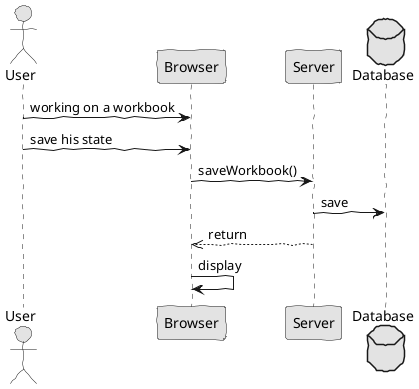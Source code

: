 @startuml analysis3.png
skinparam handwritten true
skinparam monochrome true
skinparam packageStyle rect
skinparam defaultFontName FG Virgil
skinparam shadowing false

actor User

User -> Browser : working on a workbook
User -> Browser : save his state

Browser -> Server : saveWorkbook()

database Database 

Server -> Database : save

Server -->> Browser : return

Browser -> Browser : display
@enduml